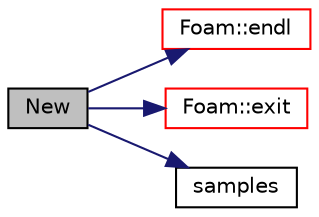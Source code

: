 digraph "New"
{
  bgcolor="transparent";
  edge [fontname="Helvetica",fontsize="10",labelfontname="Helvetica",labelfontsize="10"];
  node [fontname="Helvetica",fontsize="10",shape=record];
  rankdir="LR";
  Node59 [label="New",height=0.2,width=0.4,color="black", fillcolor="grey75", style="filled", fontcolor="black"];
  Node59 -> Node60 [color="midnightblue",fontsize="10",style="solid",fontname="Helvetica"];
  Node60 [label="Foam::endl",height=0.2,width=0.4,color="red",URL="$a21851.html#a2db8fe02a0d3909e9351bb4275b23ce4",tooltip="Add newline and flush stream. "];
  Node59 -> Node62 [color="midnightblue",fontsize="10",style="solid",fontname="Helvetica"];
  Node62 [label="Foam::exit",height=0.2,width=0.4,color="red",URL="$a21851.html#a06ca7250d8e89caf05243ec094843642"];
  Node59 -> Node109 [color="midnightblue",fontsize="10",style="solid",fontname="Helvetica"];
  Node109 [label="samples",height=0.2,width=0.4,color="black",URL="$a41252.html#a14d38e99c2caf50fd9f0aa0d5ef88e3b"];
}
